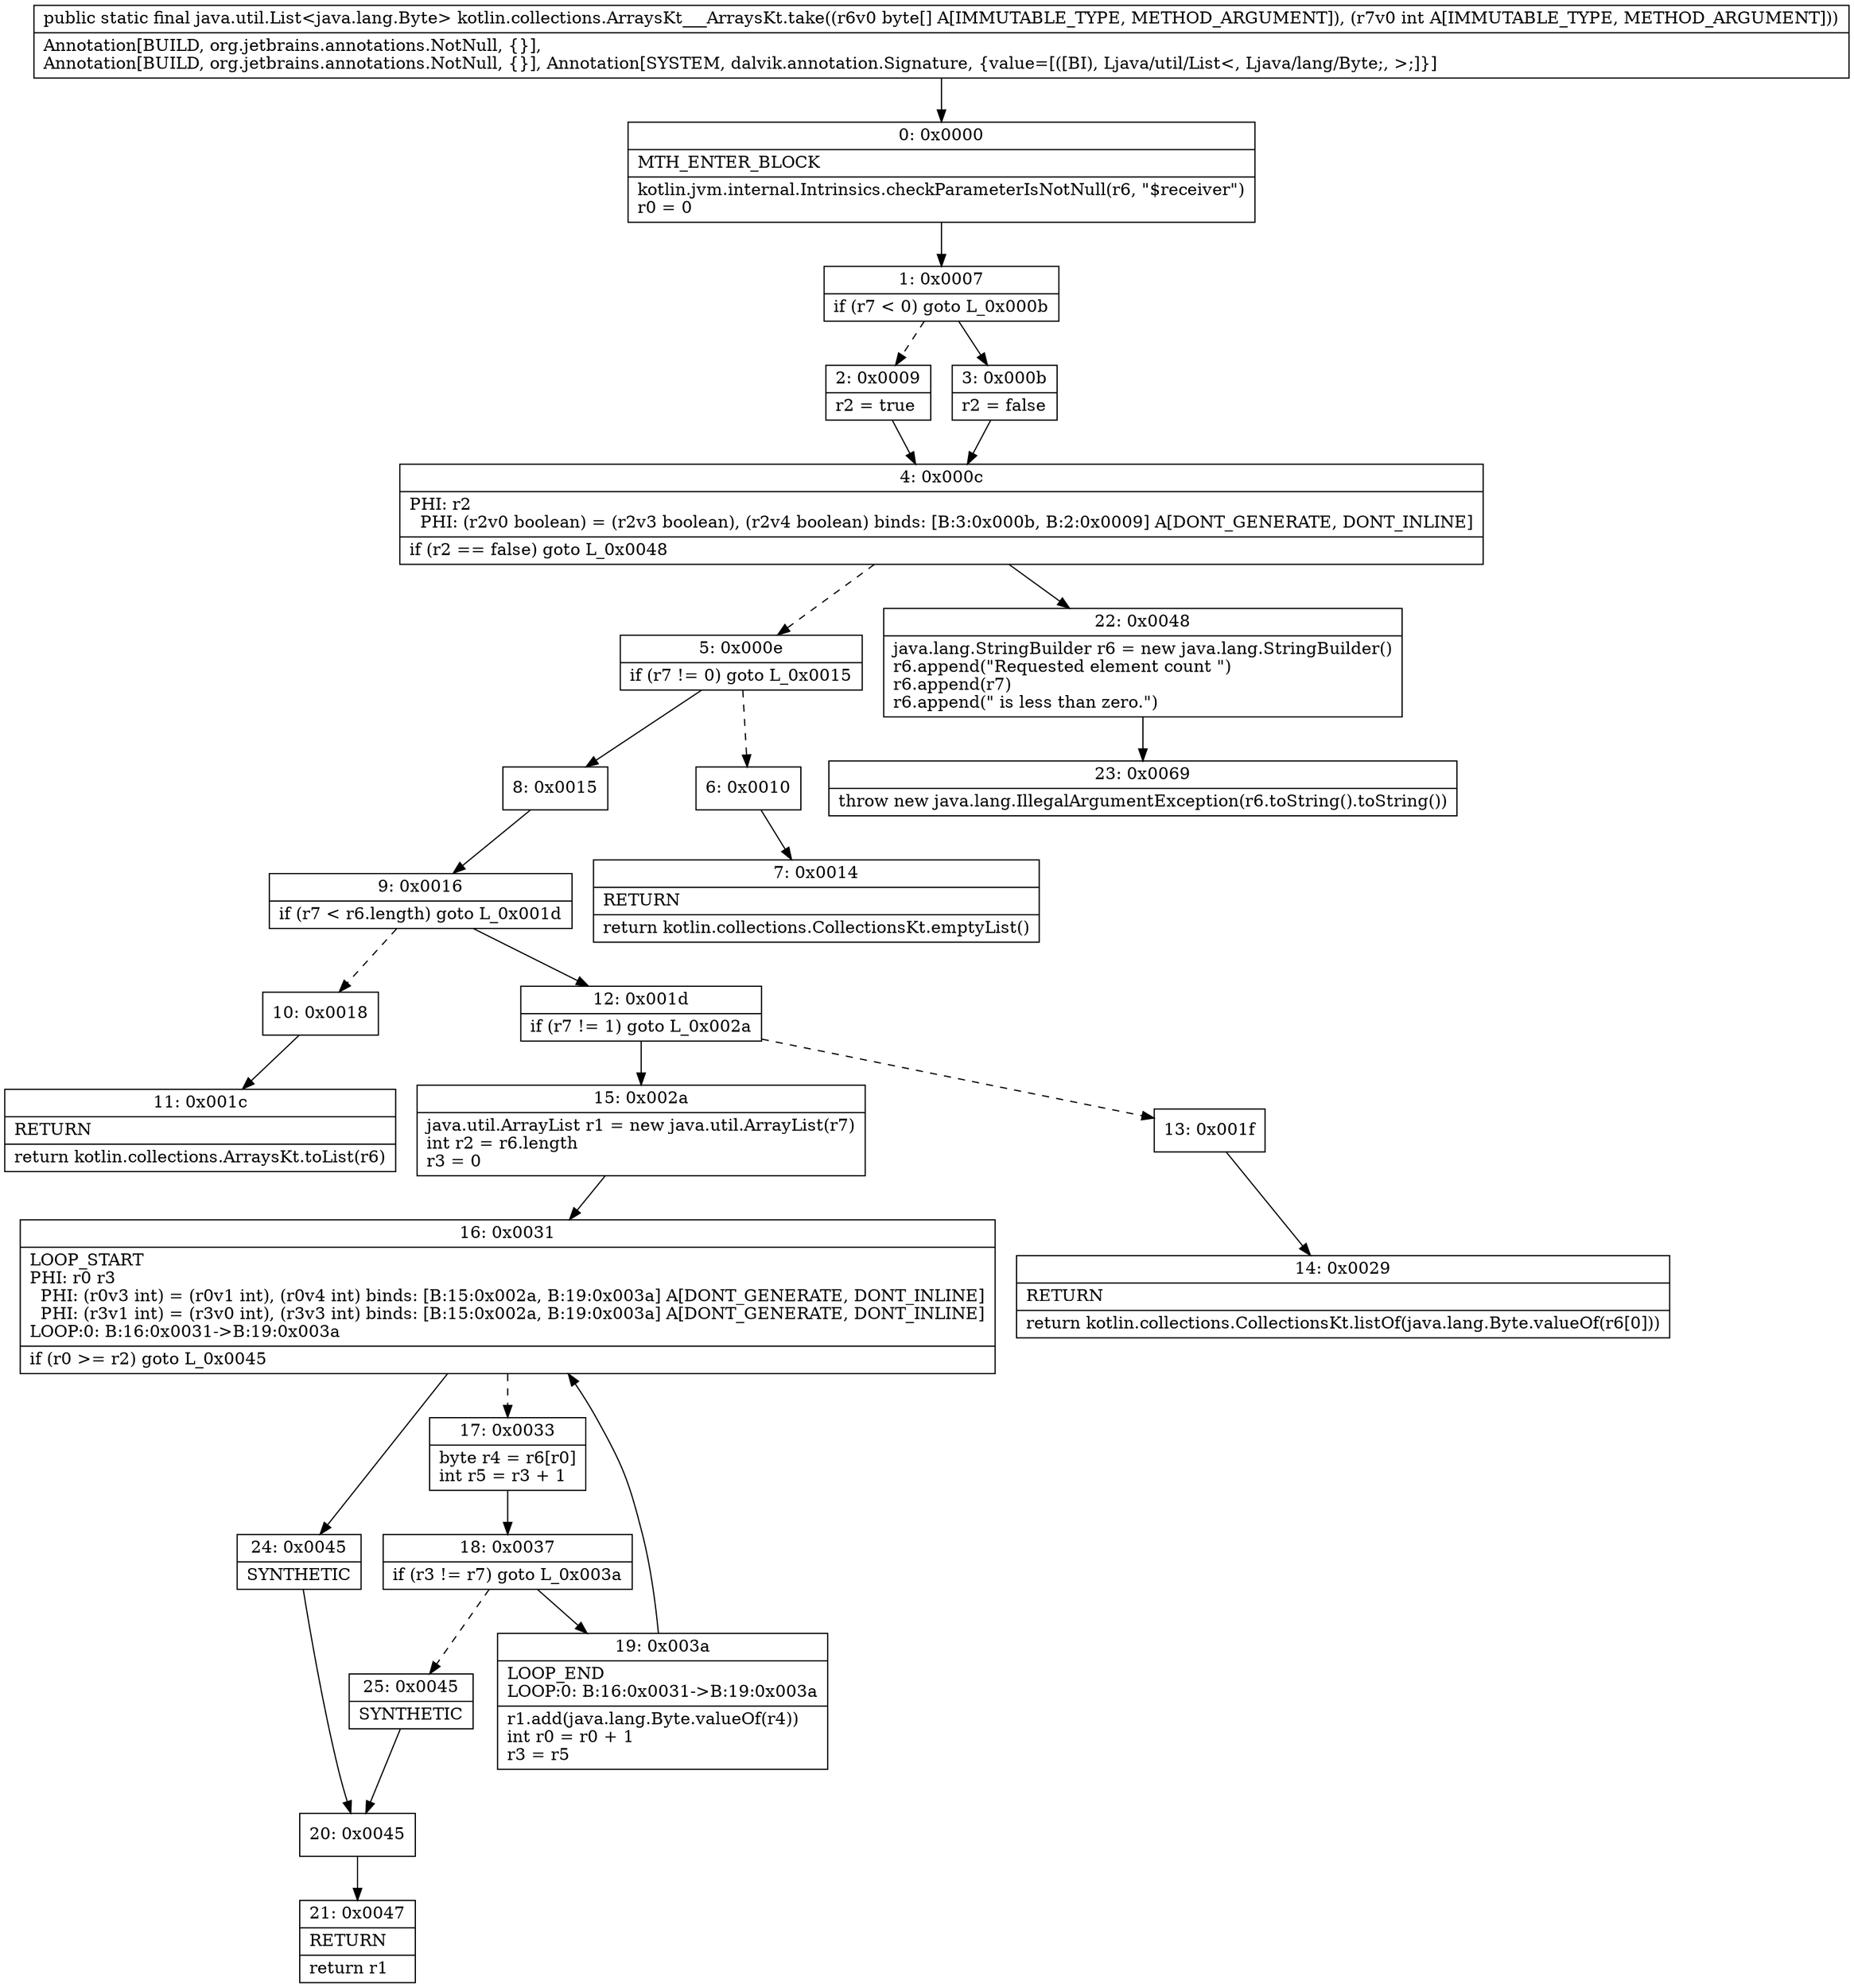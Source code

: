 digraph "CFG forkotlin.collections.ArraysKt___ArraysKt.take([BI)Ljava\/util\/List;" {
Node_0 [shape=record,label="{0\:\ 0x0000|MTH_ENTER_BLOCK\l|kotlin.jvm.internal.Intrinsics.checkParameterIsNotNull(r6, \"$receiver\")\lr0 = 0\l}"];
Node_1 [shape=record,label="{1\:\ 0x0007|if (r7 \< 0) goto L_0x000b\l}"];
Node_2 [shape=record,label="{2\:\ 0x0009|r2 = true\l}"];
Node_3 [shape=record,label="{3\:\ 0x000b|r2 = false\l}"];
Node_4 [shape=record,label="{4\:\ 0x000c|PHI: r2 \l  PHI: (r2v0 boolean) = (r2v3 boolean), (r2v4 boolean) binds: [B:3:0x000b, B:2:0x0009] A[DONT_GENERATE, DONT_INLINE]\l|if (r2 == false) goto L_0x0048\l}"];
Node_5 [shape=record,label="{5\:\ 0x000e|if (r7 != 0) goto L_0x0015\l}"];
Node_6 [shape=record,label="{6\:\ 0x0010}"];
Node_7 [shape=record,label="{7\:\ 0x0014|RETURN\l|return kotlin.collections.CollectionsKt.emptyList()\l}"];
Node_8 [shape=record,label="{8\:\ 0x0015}"];
Node_9 [shape=record,label="{9\:\ 0x0016|if (r7 \< r6.length) goto L_0x001d\l}"];
Node_10 [shape=record,label="{10\:\ 0x0018}"];
Node_11 [shape=record,label="{11\:\ 0x001c|RETURN\l|return kotlin.collections.ArraysKt.toList(r6)\l}"];
Node_12 [shape=record,label="{12\:\ 0x001d|if (r7 != 1) goto L_0x002a\l}"];
Node_13 [shape=record,label="{13\:\ 0x001f}"];
Node_14 [shape=record,label="{14\:\ 0x0029|RETURN\l|return kotlin.collections.CollectionsKt.listOf(java.lang.Byte.valueOf(r6[0]))\l}"];
Node_15 [shape=record,label="{15\:\ 0x002a|java.util.ArrayList r1 = new java.util.ArrayList(r7)\lint r2 = r6.length\lr3 = 0\l}"];
Node_16 [shape=record,label="{16\:\ 0x0031|LOOP_START\lPHI: r0 r3 \l  PHI: (r0v3 int) = (r0v1 int), (r0v4 int) binds: [B:15:0x002a, B:19:0x003a] A[DONT_GENERATE, DONT_INLINE]\l  PHI: (r3v1 int) = (r3v0 int), (r3v3 int) binds: [B:15:0x002a, B:19:0x003a] A[DONT_GENERATE, DONT_INLINE]\lLOOP:0: B:16:0x0031\-\>B:19:0x003a\l|if (r0 \>= r2) goto L_0x0045\l}"];
Node_17 [shape=record,label="{17\:\ 0x0033|byte r4 = r6[r0]\lint r5 = r3 + 1\l}"];
Node_18 [shape=record,label="{18\:\ 0x0037|if (r3 != r7) goto L_0x003a\l}"];
Node_19 [shape=record,label="{19\:\ 0x003a|LOOP_END\lLOOP:0: B:16:0x0031\-\>B:19:0x003a\l|r1.add(java.lang.Byte.valueOf(r4))\lint r0 = r0 + 1\lr3 = r5\l}"];
Node_20 [shape=record,label="{20\:\ 0x0045}"];
Node_21 [shape=record,label="{21\:\ 0x0047|RETURN\l|return r1\l}"];
Node_22 [shape=record,label="{22\:\ 0x0048|java.lang.StringBuilder r6 = new java.lang.StringBuilder()\lr6.append(\"Requested element count \")\lr6.append(r7)\lr6.append(\" is less than zero.\")\l}"];
Node_23 [shape=record,label="{23\:\ 0x0069|throw new java.lang.IllegalArgumentException(r6.toString().toString())\l}"];
Node_24 [shape=record,label="{24\:\ 0x0045|SYNTHETIC\l}"];
Node_25 [shape=record,label="{25\:\ 0x0045|SYNTHETIC\l}"];
MethodNode[shape=record,label="{public static final java.util.List\<java.lang.Byte\> kotlin.collections.ArraysKt___ArraysKt.take((r6v0 byte[] A[IMMUTABLE_TYPE, METHOD_ARGUMENT]), (r7v0 int A[IMMUTABLE_TYPE, METHOD_ARGUMENT]))  | Annotation[BUILD, org.jetbrains.annotations.NotNull, \{\}], \lAnnotation[BUILD, org.jetbrains.annotations.NotNull, \{\}], Annotation[SYSTEM, dalvik.annotation.Signature, \{value=[([BI), Ljava\/util\/List\<, Ljava\/lang\/Byte;, \>;]\}]\l}"];
MethodNode -> Node_0;
Node_0 -> Node_1;
Node_1 -> Node_2[style=dashed];
Node_1 -> Node_3;
Node_2 -> Node_4;
Node_3 -> Node_4;
Node_4 -> Node_5[style=dashed];
Node_4 -> Node_22;
Node_5 -> Node_6[style=dashed];
Node_5 -> Node_8;
Node_6 -> Node_7;
Node_8 -> Node_9;
Node_9 -> Node_10[style=dashed];
Node_9 -> Node_12;
Node_10 -> Node_11;
Node_12 -> Node_13[style=dashed];
Node_12 -> Node_15;
Node_13 -> Node_14;
Node_15 -> Node_16;
Node_16 -> Node_17[style=dashed];
Node_16 -> Node_24;
Node_17 -> Node_18;
Node_18 -> Node_19;
Node_18 -> Node_25[style=dashed];
Node_19 -> Node_16;
Node_20 -> Node_21;
Node_22 -> Node_23;
Node_24 -> Node_20;
Node_25 -> Node_20;
}


